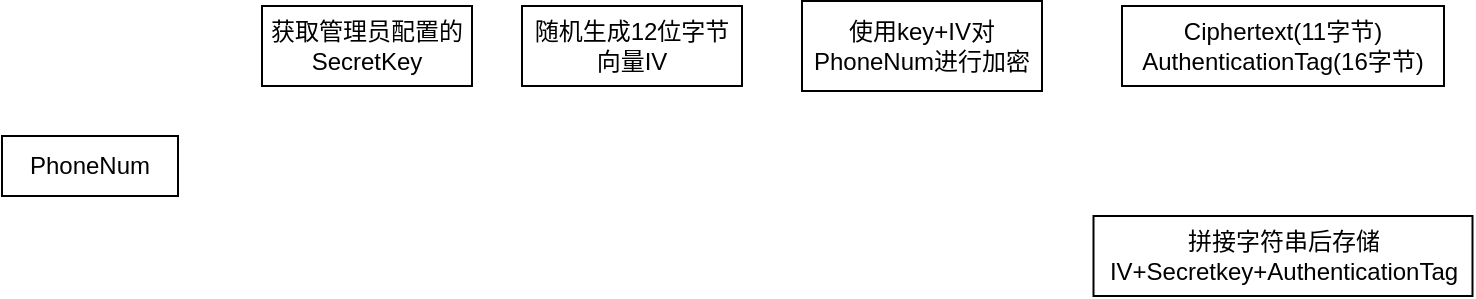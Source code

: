 <mxfile version="26.0.13">
  <diagram name="第 1 页" id="Fequ8oQ68dAUHFL-Y74a">
    <mxGraphModel dx="763" dy="504" grid="1" gridSize="10" guides="1" tooltips="1" connect="1" arrows="1" fold="1" page="1" pageScale="1" pageWidth="827" pageHeight="1169" math="0" shadow="0">
      <root>
        <mxCell id="0" />
        <mxCell id="1" parent="0" />
        <mxCell id="ga1f1sWLpj-LMAlVq3eY-2" value="PhoneNum" style="rounded=0;whiteSpace=wrap;html=1;" vertex="1" parent="1">
          <mxGeometry x="120" y="330" width="88" height="30" as="geometry" />
        </mxCell>
        <mxCell id="ga1f1sWLpj-LMAlVq3eY-3" value="获取管理员配置的SecretKey" style="rounded=0;whiteSpace=wrap;html=1;" vertex="1" parent="1">
          <mxGeometry x="250" y="265" width="105" height="40" as="geometry" />
        </mxCell>
        <mxCell id="ga1f1sWLpj-LMAlVq3eY-4" value="随机生成12位字节向量IV" style="rounded=0;whiteSpace=wrap;html=1;" vertex="1" parent="1">
          <mxGeometry x="380" y="265" width="110" height="40" as="geometry" />
        </mxCell>
        <mxCell id="ga1f1sWLpj-LMAlVq3eY-5" value="使用key+IV对PhoneNum进行加密" style="rounded=0;whiteSpace=wrap;html=1;" vertex="1" parent="1">
          <mxGeometry x="520" y="262.5" width="120" height="45" as="geometry" />
        </mxCell>
        <mxCell id="ga1f1sWLpj-LMAlVq3eY-6" value="Ciphertext(11字节)&lt;br&gt;AuthenticationTag(16字节)" style="rounded=0;whiteSpace=wrap;html=1;" vertex="1" parent="1">
          <mxGeometry x="680" y="265" width="161" height="40" as="geometry" />
        </mxCell>
        <mxCell id="ga1f1sWLpj-LMAlVq3eY-7" value="拼接字符串后存储IV+Secretkey+AuthenticationTag" style="rounded=0;whiteSpace=wrap;html=1;" vertex="1" parent="1">
          <mxGeometry x="665.75" y="370" width="189.5" height="40" as="geometry" />
        </mxCell>
      </root>
    </mxGraphModel>
  </diagram>
</mxfile>
